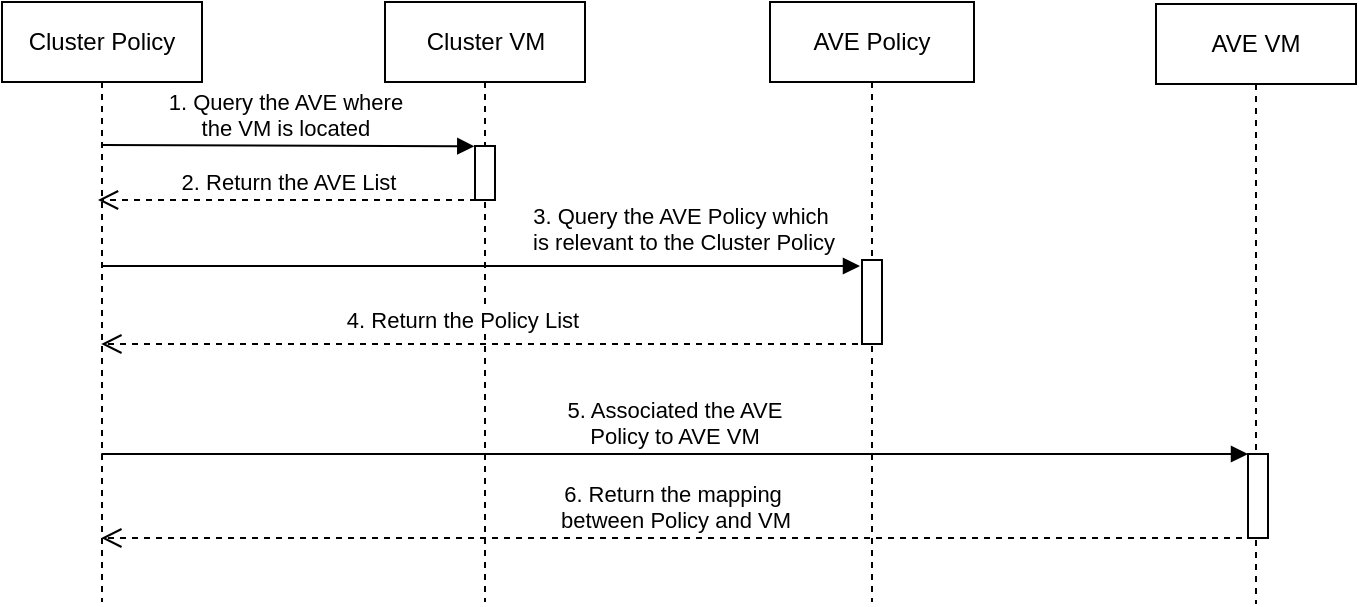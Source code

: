 <mxfile pages="1" version="11.2.4" type="github"><diagram id="YSBVqe5CWvTNq4KZVhqv" name="Page-1"><mxGraphModel dx="1240" dy="764" grid="1" gridSize="3" guides="1" tooltips="1" connect="1" arrows="1" fold="1" page="1" pageScale="1" pageWidth="827" pageHeight="1169" math="0" shadow="0"><root><mxCell id="0"/><mxCell id="1" parent="0"/><mxCell id="Wo8sK8bZrIsa6rMo5OxO-6" value="Cluster Policy" style="shape=umlLifeline;perimeter=lifelinePerimeter;whiteSpace=wrap;html=1;container=1;collapsible=0;recursiveResize=0;outlineConnect=0;" parent="1" vertex="1"><mxGeometry x="64" y="48" width="100" height="300" as="geometry"/></mxCell><mxCell id="Wo8sK8bZrIsa6rMo5OxO-7" value="Cluster VM" style="shape=umlLifeline;perimeter=lifelinePerimeter;whiteSpace=wrap;html=1;container=1;collapsible=0;recursiveResize=0;outlineConnect=0;" parent="1" vertex="1"><mxGeometry x="255.5" y="48" width="100" height="300" as="geometry"/></mxCell><mxCell id="Wo8sK8bZrIsa6rMo5OxO-12" value="" style="html=1;points=[];perimeter=orthogonalPerimeter;" parent="Wo8sK8bZrIsa6rMo5OxO-7" vertex="1"><mxGeometry x="45" y="72" width="10" height="27" as="geometry"/></mxCell><mxCell id="Wo8sK8bZrIsa6rMo5OxO-9" value="&lt;span style=&quot;white-space: nowrap&quot;&gt;AVE Policy&lt;/span&gt;" style="shape=umlLifeline;perimeter=lifelinePerimeter;whiteSpace=wrap;html=1;container=1;collapsible=0;recursiveResize=0;outlineConnect=0;" parent="1" vertex="1"><mxGeometry x="448" y="48" width="102" height="300" as="geometry"/></mxCell><mxCell id="Wo8sK8bZrIsa6rMo5OxO-18" value="" style="html=1;points=[];perimeter=orthogonalPerimeter;" parent="Wo8sK8bZrIsa6rMo5OxO-9" vertex="1"><mxGeometry x="46" y="129" width="10" height="42" as="geometry"/></mxCell><mxCell id="Wo8sK8bZrIsa6rMo5OxO-10" value="&lt;span style=&quot;white-space: nowrap&quot;&gt;AVE VM&lt;/span&gt;" style="shape=umlLifeline;perimeter=lifelinePerimeter;whiteSpace=wrap;html=1;container=1;collapsible=0;recursiveResize=0;outlineConnect=0;" parent="1" vertex="1"><mxGeometry x="641" y="49" width="100" height="300" as="geometry"/></mxCell><mxCell id="Wo8sK8bZrIsa6rMo5OxO-21" value="" style="html=1;points=[];perimeter=orthogonalPerimeter;" parent="Wo8sK8bZrIsa6rMo5OxO-10" vertex="1"><mxGeometry x="46" y="225" width="10" height="42" as="geometry"/></mxCell><mxCell id="Wo8sK8bZrIsa6rMo5OxO-16" value="2. Return the AVE List" style="html=1;verticalAlign=bottom;endArrow=open;dashed=1;endSize=8;" parent="1" edge="1"><mxGeometry relative="1" as="geometry"><mxPoint x="301" y="147" as="sourcePoint"/><mxPoint x="112" y="147" as="targetPoint"/></mxGeometry></mxCell><mxCell id="Wo8sK8bZrIsa6rMo5OxO-17" value="1. Query the AVE where&amp;nbsp;&lt;br&gt;the VM is located&amp;nbsp;" style="html=1;verticalAlign=bottom;endArrow=block;entryX=-0.036;entryY=0.005;entryDx=0;entryDy=0;entryPerimeter=0;" parent="1" target="Wo8sK8bZrIsa6rMo5OxO-12" edge="1"><mxGeometry width="80" relative="1" as="geometry"><mxPoint x="114" y="119.5" as="sourcePoint"/><mxPoint x="253" y="120" as="targetPoint"/></mxGeometry></mxCell><mxCell id="Wo8sK8bZrIsa6rMo5OxO-20" value="3. Query the AVE Policy which&lt;br&gt;&amp;nbsp;is relevant to the Cluster Policy" style="html=1;verticalAlign=bottom;endArrow=block;" parent="1" edge="1"><mxGeometry x="0.525" y="3" width="80" relative="1" as="geometry"><mxPoint x="113.81" y="180" as="sourcePoint"/><mxPoint x="493" y="180" as="targetPoint"/><mxPoint as="offset"/></mxGeometry></mxCell><mxCell id="Wo8sK8bZrIsa6rMo5OxO-22" value="5. Associated the AVE &lt;br&gt;Policy to AVE VM" style="html=1;verticalAlign=bottom;endArrow=block;" parent="1" edge="1"><mxGeometry width="80" relative="1" as="geometry"><mxPoint x="113.667" y="274" as="sourcePoint"/><mxPoint x="687" y="274" as="targetPoint"/><Array as="points"><mxPoint x="519" y="274"/></Array></mxGeometry></mxCell><mxCell id="Wo8sK8bZrIsa6rMo5OxO-23" value="4. Return the Policy List" style="html=1;verticalAlign=bottom;endArrow=open;dashed=1;endSize=8;" parent="1" edge="1"><mxGeometry x="0.047" y="-3" relative="1" as="geometry"><mxPoint x="492" y="219" as="sourcePoint"/><mxPoint x="113.667" y="219" as="targetPoint"/><mxPoint as="offset"/></mxGeometry></mxCell><mxCell id="Wo8sK8bZrIsa6rMo5OxO-24" value="6. Return the mapping&lt;br&gt;&amp;nbsp;between Policy and VM" style="html=1;verticalAlign=bottom;endArrow=open;dashed=1;endSize=8;" parent="1" edge="1"><mxGeometry x="-0.001" relative="1" as="geometry"><mxPoint x="684" y="316" as="sourcePoint"/><mxPoint x="113.667" y="316" as="targetPoint"/><mxPoint as="offset"/></mxGeometry></mxCell></root></mxGraphModel></diagram></mxfile>
